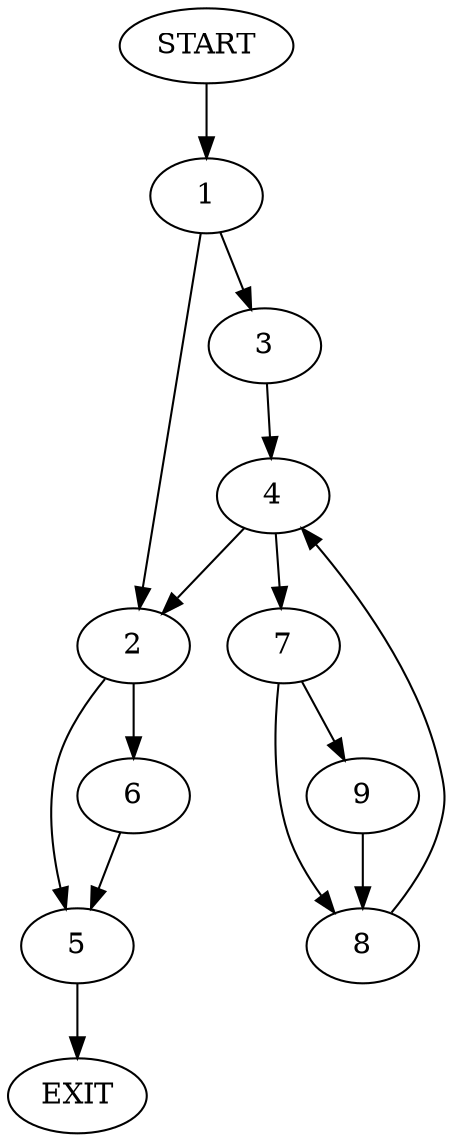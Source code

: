 digraph {
0 [label="START"]
10 [label="EXIT"]
0 -> 1
1 -> 2
1 -> 3
3 -> 4
2 -> 5
2 -> 6
4 -> 2
4 -> 7
7 -> 8
7 -> 9
9 -> 8
8 -> 4
5 -> 10
6 -> 5
}

